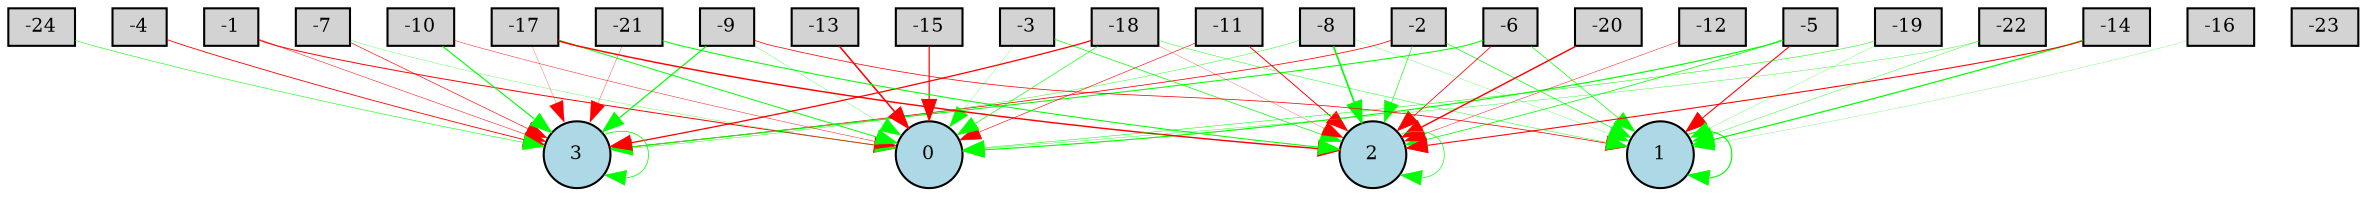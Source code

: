 digraph {
	node [fontsize=9 height=0.2 shape=circle width=0.2]
	-1 [fillcolor=lightgray shape=box style=filled]
	-2 [fillcolor=lightgray shape=box style=filled]
	-3 [fillcolor=lightgray shape=box style=filled]
	-4 [fillcolor=lightgray shape=box style=filled]
	-5 [fillcolor=lightgray shape=box style=filled]
	-6 [fillcolor=lightgray shape=box style=filled]
	-7 [fillcolor=lightgray shape=box style=filled]
	-8 [fillcolor=lightgray shape=box style=filled]
	-9 [fillcolor=lightgray shape=box style=filled]
	-10 [fillcolor=lightgray shape=box style=filled]
	-11 [fillcolor=lightgray shape=box style=filled]
	-12 [fillcolor=lightgray shape=box style=filled]
	-13 [fillcolor=lightgray shape=box style=filled]
	-14 [fillcolor=lightgray shape=box style=filled]
	-15 [fillcolor=lightgray shape=box style=filled]
	-16 [fillcolor=lightgray shape=box style=filled]
	-17 [fillcolor=lightgray shape=box style=filled]
	-18 [fillcolor=lightgray shape=box style=filled]
	-19 [fillcolor=lightgray shape=box style=filled]
	-20 [fillcolor=lightgray shape=box style=filled]
	-21 [fillcolor=lightgray shape=box style=filled]
	-22 [fillcolor=lightgray shape=box style=filled]
	-23 [fillcolor=lightgray shape=box style=filled]
	-24 [fillcolor=lightgray shape=box style=filled]
	0 [fillcolor=lightblue style=filled]
	1 [fillcolor=lightblue style=filled]
	2 [fillcolor=lightblue style=filled]
	3 [fillcolor=lightblue style=filled]
	-20 -> 2 [color=red penwidth=0.6845327800036445 style=solid]
	-17 -> 0 [color=green penwidth=0.4616890408983101 style=solid]
	-1 -> 0 [color=red penwidth=0.47055090622828266 style=solid]
	-6 -> 3 [color=green penwidth=0.5044326755140454 style=solid]
	-7 -> 0 [color=green penwidth=0.13619616266272586 style=solid]
	-8 -> 1 [color=green penwidth=0.12441922496364809 style=solid]
	-22 -> 0 [color=green penwidth=0.17952963376221295 style=solid]
	-10 -> 3 [color=green penwidth=0.5382226026182336 style=solid]
	-9 -> 1 [color=red penwidth=0.3633015907555752 style=solid]
	-2 -> 1 [color=green penwidth=0.330335677303644 style=solid]
	-5 -> 1 [color=red penwidth=0.5098017825631251 style=solid]
	-17 -> 2 [color=red penwidth=0.6939688687159997 style=solid]
	-11 -> 0 [color=red penwidth=0.2821216015583319 style=solid]
	-14 -> 2 [color=red penwidth=0.5108133502783312 style=solid]
	-17 -> 3 [color=red penwidth=0.12330427389871462 style=solid]
	-4 -> 3 [color=red penwidth=0.4153170727605824 style=solid]
	-3 -> 2 [color=green penwidth=0.33937448161857897 style=solid]
	-8 -> 2 [color=green penwidth=0.8010018840929063 style=solid]
	-22 -> 1 [color=green penwidth=0.1875624614925861 style=solid]
	2 -> 2 [color=green penwidth=0.318899624577349 style=solid]
	-10 -> 0 [color=red penwidth=0.21413284106275254 style=solid]
	-18 -> 2 [color=red penwidth=0.12714192861697637 style=solid]
	1 -> 1 [color=green penwidth=0.5594013410849832 style=solid]
	-5 -> 0 [color=green penwidth=0.557796458154968 style=solid]
	-19 -> 1 [color=green penwidth=0.12190784869576662 style=solid]
	-24 -> 3 [color=green penwidth=0.26670251661103184 style=solid]
	-6 -> 1 [color=green penwidth=0.324339072922453 style=solid]
	-12 -> 2 [color=red penwidth=0.2155882872071523 style=solid]
	-15 -> 0 [color=red penwidth=0.5739452746384115 style=solid]
	-2 -> 2 [color=green penwidth=0.29864877686512237 style=solid]
	-21 -> 3 [color=red penwidth=0.15684076712154282 style=solid]
	-16 -> 1 [color=green penwidth=0.10716218365943415 style=solid]
	-8 -> 3 [color=green penwidth=0.20587142664522498 style=solid]
	-9 -> 0 [color=green penwidth=0.13772211955445188 style=solid]
	-18 -> 3 [color=red penwidth=0.6146835594049195 style=solid]
	-19 -> 0 [color=green penwidth=0.24934137197465064 style=solid]
	3 -> 3 [color=green penwidth=0.3645254320672522 style=solid]
	-7 -> 3 [color=red penwidth=0.30088570102474443 style=solid]
	-1 -> 3 [color=red penwidth=0.23760930279228312 style=solid]
	-21 -> 2 [color=green penwidth=0.503446723993352 style=solid]
	-11 -> 2 [color=red penwidth=0.45472422154217584 style=solid]
	-18 -> 1 [color=green penwidth=0.21476580644736182 style=solid]
	-3 -> 0 [color=green penwidth=0.12047415681941007 style=solid]
	-6 -> 2 [color=red penwidth=0.3775975268223982 style=solid]
	-2 -> 3 [color=red penwidth=0.3782127064007753 style=solid]
	-9 -> 3 [color=green penwidth=0.5701460741005759 style=solid]
	-18 -> 0 [color=green penwidth=0.30503097942777824 style=solid]
	-13 -> 0 [color=red penwidth=0.7469851147283696 style=solid]
	-5 -> 2 [color=green penwidth=0.3696128585621812 style=solid]
	-14 -> 1 [color=green penwidth=0.5852476179108314 style=solid]
}
